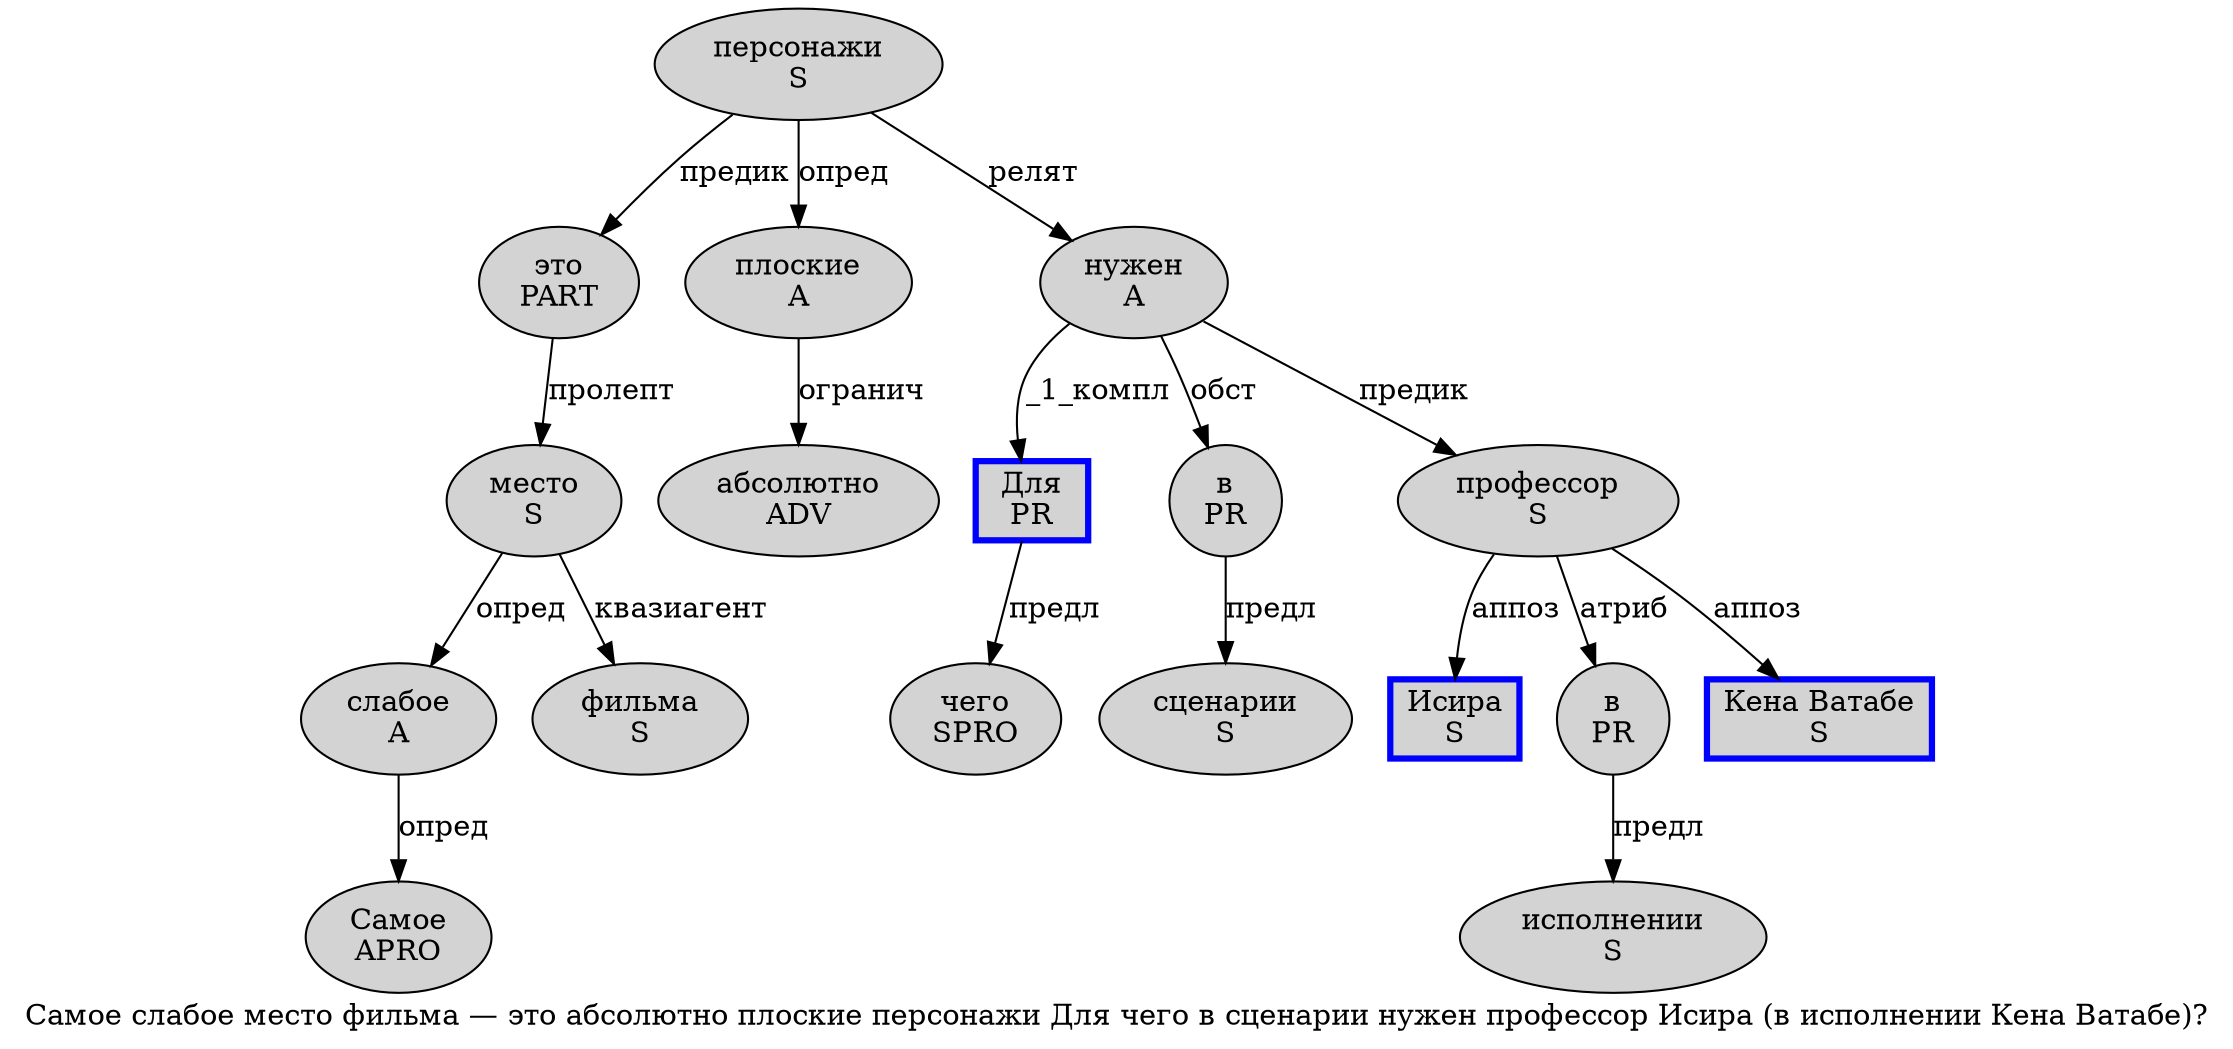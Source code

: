 digraph SENTENCE_4882 {
	graph [label="Самое слабое место фильма — это абсолютно плоские персонажи Для чего в сценарии нужен профессор Исира (в исполнении Кена Ватабе)?"]
	node [style=filled]
		0 [label="Самое
APRO" color="" fillcolor=lightgray penwidth=1 shape=ellipse]
		1 [label="слабое
A" color="" fillcolor=lightgray penwidth=1 shape=ellipse]
		2 [label="место
S" color="" fillcolor=lightgray penwidth=1 shape=ellipse]
		3 [label="фильма
S" color="" fillcolor=lightgray penwidth=1 shape=ellipse]
		5 [label="это
PART" color="" fillcolor=lightgray penwidth=1 shape=ellipse]
		6 [label="абсолютно
ADV" color="" fillcolor=lightgray penwidth=1 shape=ellipse]
		7 [label="плоские
A" color="" fillcolor=lightgray penwidth=1 shape=ellipse]
		8 [label="персонажи
S" color="" fillcolor=lightgray penwidth=1 shape=ellipse]
		9 [label="Для
PR" color=blue fillcolor=lightgray penwidth=3 shape=box]
		10 [label="чего
SPRO" color="" fillcolor=lightgray penwidth=1 shape=ellipse]
		11 [label="в
PR" color="" fillcolor=lightgray penwidth=1 shape=ellipse]
		12 [label="сценарии
S" color="" fillcolor=lightgray penwidth=1 shape=ellipse]
		13 [label="нужен
A" color="" fillcolor=lightgray penwidth=1 shape=ellipse]
		14 [label="профессор
S" color="" fillcolor=lightgray penwidth=1 shape=ellipse]
		15 [label="Исира
S" color=blue fillcolor=lightgray penwidth=3 shape=box]
		17 [label="в
PR" color="" fillcolor=lightgray penwidth=1 shape=ellipse]
		18 [label="исполнении
S" color="" fillcolor=lightgray penwidth=1 shape=ellipse]
		19 [label="Кена Ватабе
S" color=blue fillcolor=lightgray penwidth=3 shape=box]
			9 -> 10 [label="предл"]
			1 -> 0 [label="опред"]
			5 -> 2 [label="пролепт"]
			13 -> 9 [label="_1_компл"]
			13 -> 11 [label="обст"]
			13 -> 14 [label="предик"]
			14 -> 15 [label="аппоз"]
			14 -> 17 [label="атриб"]
			14 -> 19 [label="аппоз"]
			8 -> 5 [label="предик"]
			8 -> 7 [label="опред"]
			8 -> 13 [label="релят"]
			2 -> 1 [label="опред"]
			2 -> 3 [label="квазиагент"]
			11 -> 12 [label="предл"]
			7 -> 6 [label="огранич"]
			17 -> 18 [label="предл"]
}